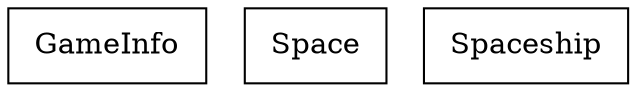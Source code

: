 digraph {
GameInfo [ label=" GameInfo " shape= box ]
Space [ label=" Space " shape= box ]
Spaceship [ label=" Spaceship " shape= box ]

}
